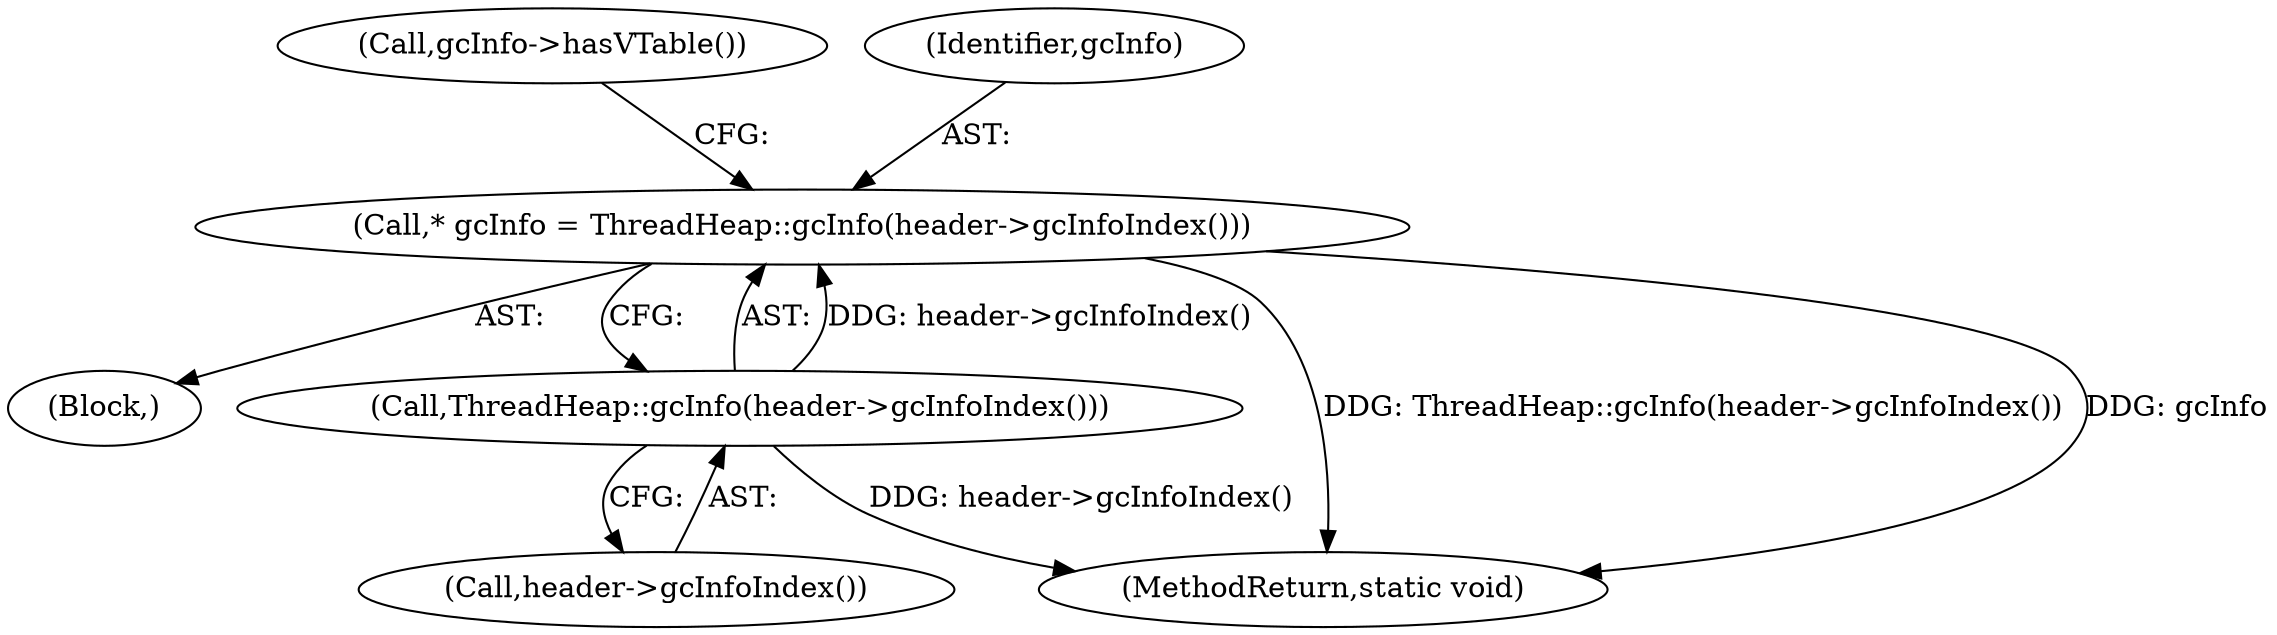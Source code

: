 digraph "0_Chrome_0749ec24fae74ec32d0567eef0e5ec43c84dbcb9_7@API" {
"1000106" [label="(Call,* gcInfo = ThreadHeap::gcInfo(header->gcInfoIndex()))"];
"1000108" [label="(Call,ThreadHeap::gcInfo(header->gcInfoIndex()))"];
"1000109" [label="(Call,header->gcInfoIndex())"];
"1000108" [label="(Call,ThreadHeap::gcInfo(header->gcInfoIndex()))"];
"1000112" [label="(Call,gcInfo->hasVTable())"];
"1000103" [label="(Block,)"];
"1000130" [label="(MethodReturn,static void)"];
"1000106" [label="(Call,* gcInfo = ThreadHeap::gcInfo(header->gcInfoIndex()))"];
"1000107" [label="(Identifier,gcInfo)"];
"1000106" -> "1000103"  [label="AST: "];
"1000106" -> "1000108"  [label="CFG: "];
"1000107" -> "1000106"  [label="AST: "];
"1000108" -> "1000106"  [label="AST: "];
"1000112" -> "1000106"  [label="CFG: "];
"1000106" -> "1000130"  [label="DDG: ThreadHeap::gcInfo(header->gcInfoIndex())"];
"1000106" -> "1000130"  [label="DDG: gcInfo"];
"1000108" -> "1000106"  [label="DDG: header->gcInfoIndex()"];
"1000108" -> "1000109"  [label="CFG: "];
"1000109" -> "1000108"  [label="AST: "];
"1000108" -> "1000130"  [label="DDG: header->gcInfoIndex()"];
}
